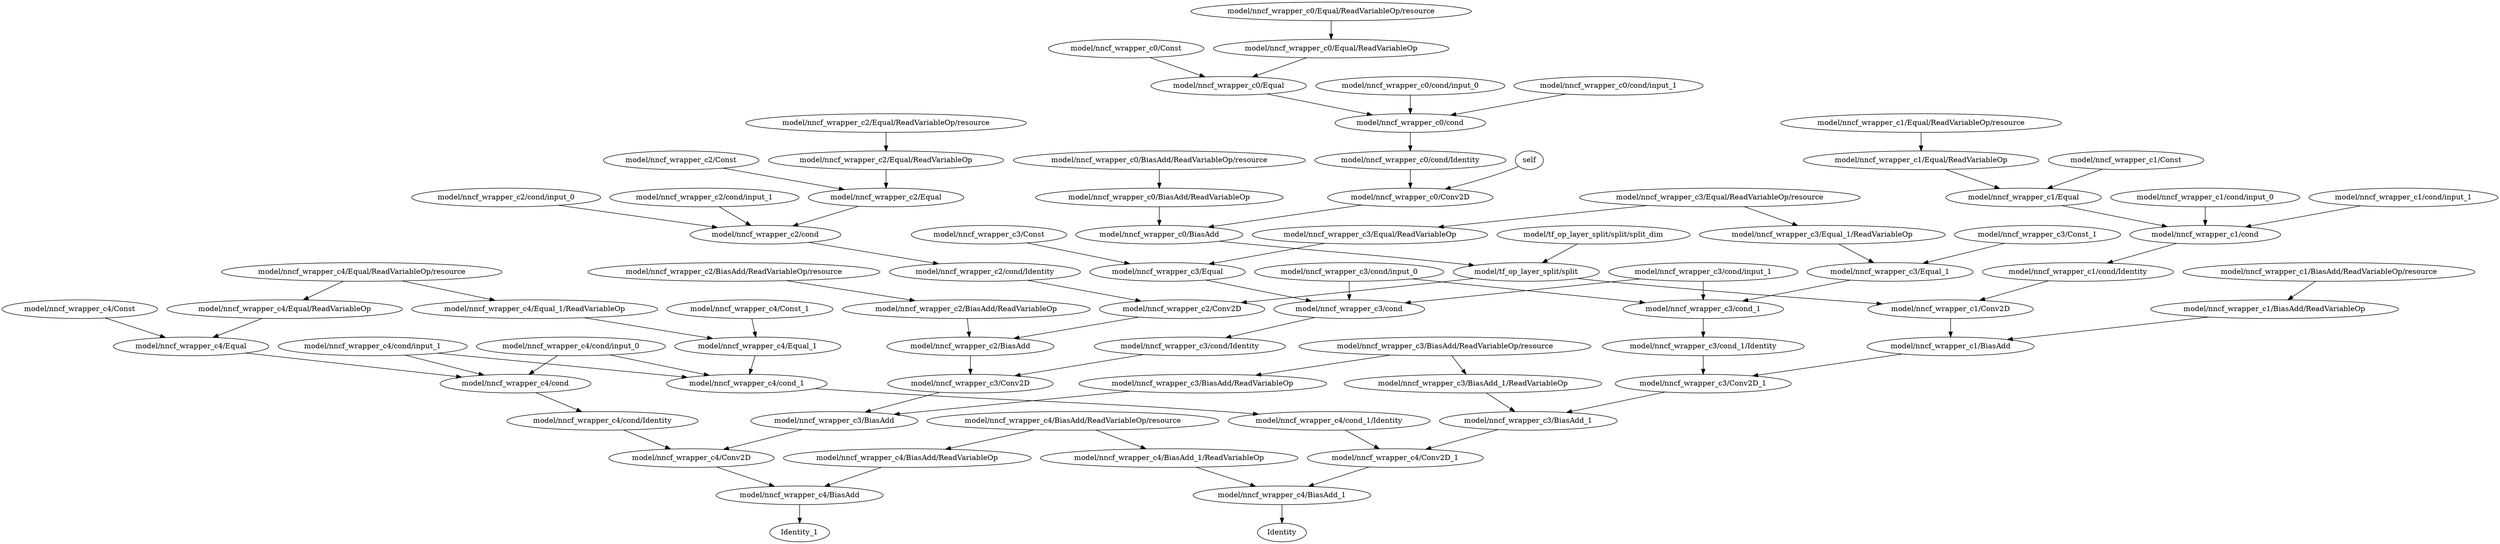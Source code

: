 strict digraph  {
self [op=Placeholder];
"model/nncf_wrapper_c0/Const" [op=Const];
"model/nncf_wrapper_c0/Equal/ReadVariableOp/resource" [op=Placeholder];
"model/nncf_wrapper_c0/Equal/ReadVariableOp" [op=ReadVariableOp];
"model/nncf_wrapper_c0/Equal" [op=Equal];
"model/nncf_wrapper_c0/cond/input_0" [op=Placeholder];
"model/nncf_wrapper_c0/cond/input_1" [op=Placeholder];
"model/nncf_wrapper_c0/cond" [op=If];
"model/nncf_wrapper_c0/cond/Identity" [op=Identity];
"model/nncf_wrapper_c0/Conv2D" [op=Conv2D];
"model/nncf_wrapper_c0/BiasAdd/ReadVariableOp/resource" [op=Placeholder];
"model/nncf_wrapper_c0/BiasAdd/ReadVariableOp" [op=ReadVariableOp];
"model/nncf_wrapper_c0/BiasAdd" [op=BiasAdd];
"model/tf_op_layer_split/split/split_dim" [op=Const];
"model/tf_op_layer_split/split" [op=Split];
"model/nncf_wrapper_c2/Const" [op=Const];
"model/nncf_wrapper_c2/Equal/ReadVariableOp/resource" [op=Placeholder];
"model/nncf_wrapper_c2/Equal/ReadVariableOp" [op=ReadVariableOp];
"model/nncf_wrapper_c2/Equal" [op=Equal];
"model/nncf_wrapper_c2/cond/input_0" [op=Placeholder];
"model/nncf_wrapper_c2/cond/input_1" [op=Placeholder];
"model/nncf_wrapper_c2/cond" [op=If];
"model/nncf_wrapper_c2/cond/Identity" [op=Identity];
"model/nncf_wrapper_c2/Conv2D" [op=Conv2D];
"model/nncf_wrapper_c2/BiasAdd/ReadVariableOp/resource" [op=Placeholder];
"model/nncf_wrapper_c2/BiasAdd/ReadVariableOp" [op=ReadVariableOp];
"model/nncf_wrapper_c2/BiasAdd" [op=BiasAdd];
"model/nncf_wrapper_c1/Const" [op=Const];
"model/nncf_wrapper_c1/Equal/ReadVariableOp/resource" [op=Placeholder];
"model/nncf_wrapper_c1/Equal/ReadVariableOp" [op=ReadVariableOp];
"model/nncf_wrapper_c1/Equal" [op=Equal];
"model/nncf_wrapper_c1/cond/input_0" [op=Placeholder];
"model/nncf_wrapper_c1/cond/input_1" [op=Placeholder];
"model/nncf_wrapper_c1/cond" [op=If];
"model/nncf_wrapper_c1/cond/Identity" [op=Identity];
"model/nncf_wrapper_c1/Conv2D" [op=Conv2D];
"model/nncf_wrapper_c1/BiasAdd/ReadVariableOp/resource" [op=Placeholder];
"model/nncf_wrapper_c1/BiasAdd/ReadVariableOp" [op=ReadVariableOp];
"model/nncf_wrapper_c1/BiasAdd" [op=BiasAdd];
"model/nncf_wrapper_c3/Const" [op=Const];
"model/nncf_wrapper_c3/Equal/ReadVariableOp/resource" [op=Placeholder];
"model/nncf_wrapper_c3/Equal/ReadVariableOp" [op=ReadVariableOp];
"model/nncf_wrapper_c3/Equal" [op=Equal];
"model/nncf_wrapper_c3/cond/input_0" [op=Placeholder];
"model/nncf_wrapper_c3/cond/input_1" [op=Placeholder];
"model/nncf_wrapper_c3/cond" [op=If];
"model/nncf_wrapper_c3/cond/Identity" [op=Identity];
"model/nncf_wrapper_c3/Conv2D" [op=Conv2D];
"model/nncf_wrapper_c3/BiasAdd/ReadVariableOp/resource" [op=Placeholder];
"model/nncf_wrapper_c3/BiasAdd/ReadVariableOp" [op=ReadVariableOp];
"model/nncf_wrapper_c3/BiasAdd" [op=BiasAdd];
"model/nncf_wrapper_c3/Const_1" [op=Const];
"model/nncf_wrapper_c3/Equal_1/ReadVariableOp" [op=ReadVariableOp];
"model/nncf_wrapper_c3/Equal_1" [op=Equal];
"model/nncf_wrapper_c3/cond_1" [op=If];
"model/nncf_wrapper_c3/cond_1/Identity" [op=Identity];
"model/nncf_wrapper_c3/Conv2D_1" [op=Conv2D];
"model/nncf_wrapper_c3/BiasAdd_1/ReadVariableOp" [op=ReadVariableOp];
"model/nncf_wrapper_c3/BiasAdd_1" [op=BiasAdd];
"model/nncf_wrapper_c4/Const" [op=Const];
"model/nncf_wrapper_c4/Equal/ReadVariableOp/resource" [op=Placeholder];
"model/nncf_wrapper_c4/Equal/ReadVariableOp" [op=ReadVariableOp];
"model/nncf_wrapper_c4/Equal" [op=Equal];
"model/nncf_wrapper_c4/cond/input_0" [op=Placeholder];
"model/nncf_wrapper_c4/cond/input_1" [op=Placeholder];
"model/nncf_wrapper_c4/cond" [op=If];
"model/nncf_wrapper_c4/cond/Identity" [op=Identity];
"model/nncf_wrapper_c4/Conv2D" [op=Conv2D];
"model/nncf_wrapper_c4/BiasAdd/ReadVariableOp/resource" [op=Placeholder];
"model/nncf_wrapper_c4/BiasAdd/ReadVariableOp" [op=ReadVariableOp];
"model/nncf_wrapper_c4/BiasAdd" [op=BiasAdd];
"model/nncf_wrapper_c4/Const_1" [op=Const];
"model/nncf_wrapper_c4/Equal_1/ReadVariableOp" [op=ReadVariableOp];
"model/nncf_wrapper_c4/Equal_1" [op=Equal];
"model/nncf_wrapper_c4/cond_1" [op=If];
"model/nncf_wrapper_c4/cond_1/Identity" [op=Identity];
"model/nncf_wrapper_c4/Conv2D_1" [op=Conv2D];
"model/nncf_wrapper_c4/BiasAdd_1/ReadVariableOp" [op=ReadVariableOp];
"model/nncf_wrapper_c4/BiasAdd_1" [op=BiasAdd];
Identity [op=Identity];
Identity_1 [op=Identity];
self -> "model/nncf_wrapper_c0/Conv2D";
"model/nncf_wrapper_c0/Const" -> "model/nncf_wrapper_c0/Equal";
"model/nncf_wrapper_c0/Equal/ReadVariableOp/resource" -> "model/nncf_wrapper_c0/Equal/ReadVariableOp";
"model/nncf_wrapper_c0/Equal/ReadVariableOp" -> "model/nncf_wrapper_c0/Equal";
"model/nncf_wrapper_c0/Equal" -> "model/nncf_wrapper_c0/cond";
"model/nncf_wrapper_c0/cond/input_0" -> "model/nncf_wrapper_c0/cond";
"model/nncf_wrapper_c0/cond/input_1" -> "model/nncf_wrapper_c0/cond";
"model/nncf_wrapper_c0/cond" -> "model/nncf_wrapper_c0/cond/Identity";
"model/nncf_wrapper_c0/cond/Identity" -> "model/nncf_wrapper_c0/Conv2D";
"model/nncf_wrapper_c0/Conv2D" -> "model/nncf_wrapper_c0/BiasAdd";
"model/nncf_wrapper_c0/BiasAdd/ReadVariableOp/resource" -> "model/nncf_wrapper_c0/BiasAdd/ReadVariableOp";
"model/nncf_wrapper_c0/BiasAdd/ReadVariableOp" -> "model/nncf_wrapper_c0/BiasAdd";
"model/nncf_wrapper_c0/BiasAdd" -> "model/tf_op_layer_split/split";
"model/tf_op_layer_split/split/split_dim" -> "model/tf_op_layer_split/split";
"model/tf_op_layer_split/split" -> "model/nncf_wrapper_c2/Conv2D";
"model/tf_op_layer_split/split" -> "model/nncf_wrapper_c1/Conv2D";
"model/nncf_wrapper_c2/Const" -> "model/nncf_wrapper_c2/Equal";
"model/nncf_wrapper_c2/Equal/ReadVariableOp/resource" -> "model/nncf_wrapper_c2/Equal/ReadVariableOp";
"model/nncf_wrapper_c2/Equal/ReadVariableOp" -> "model/nncf_wrapper_c2/Equal";
"model/nncf_wrapper_c2/Equal" -> "model/nncf_wrapper_c2/cond";
"model/nncf_wrapper_c2/cond/input_0" -> "model/nncf_wrapper_c2/cond";
"model/nncf_wrapper_c2/cond/input_1" -> "model/nncf_wrapper_c2/cond";
"model/nncf_wrapper_c2/cond" -> "model/nncf_wrapper_c2/cond/Identity";
"model/nncf_wrapper_c2/cond/Identity" -> "model/nncf_wrapper_c2/Conv2D";
"model/nncf_wrapper_c2/Conv2D" -> "model/nncf_wrapper_c2/BiasAdd";
"model/nncf_wrapper_c2/BiasAdd/ReadVariableOp/resource" -> "model/nncf_wrapper_c2/BiasAdd/ReadVariableOp";
"model/nncf_wrapper_c2/BiasAdd/ReadVariableOp" -> "model/nncf_wrapper_c2/BiasAdd";
"model/nncf_wrapper_c2/BiasAdd" -> "model/nncf_wrapper_c3/Conv2D";
"model/nncf_wrapper_c1/Const" -> "model/nncf_wrapper_c1/Equal";
"model/nncf_wrapper_c1/Equal/ReadVariableOp/resource" -> "model/nncf_wrapper_c1/Equal/ReadVariableOp";
"model/nncf_wrapper_c1/Equal/ReadVariableOp" -> "model/nncf_wrapper_c1/Equal";
"model/nncf_wrapper_c1/Equal" -> "model/nncf_wrapper_c1/cond";
"model/nncf_wrapper_c1/cond/input_0" -> "model/nncf_wrapper_c1/cond";
"model/nncf_wrapper_c1/cond/input_1" -> "model/nncf_wrapper_c1/cond";
"model/nncf_wrapper_c1/cond" -> "model/nncf_wrapper_c1/cond/Identity";
"model/nncf_wrapper_c1/cond/Identity" -> "model/nncf_wrapper_c1/Conv2D";
"model/nncf_wrapper_c1/Conv2D" -> "model/nncf_wrapper_c1/BiasAdd";
"model/nncf_wrapper_c1/BiasAdd/ReadVariableOp/resource" -> "model/nncf_wrapper_c1/BiasAdd/ReadVariableOp";
"model/nncf_wrapper_c1/BiasAdd/ReadVariableOp" -> "model/nncf_wrapper_c1/BiasAdd";
"model/nncf_wrapper_c1/BiasAdd" -> "model/nncf_wrapper_c3/Conv2D_1";
"model/nncf_wrapper_c3/Const" -> "model/nncf_wrapper_c3/Equal";
"model/nncf_wrapper_c3/Equal/ReadVariableOp/resource" -> "model/nncf_wrapper_c3/Equal/ReadVariableOp";
"model/nncf_wrapper_c3/Equal/ReadVariableOp/resource" -> "model/nncf_wrapper_c3/Equal_1/ReadVariableOp";
"model/nncf_wrapper_c3/Equal/ReadVariableOp" -> "model/nncf_wrapper_c3/Equal";
"model/nncf_wrapper_c3/Equal" -> "model/nncf_wrapper_c3/cond";
"model/nncf_wrapper_c3/cond/input_0" -> "model/nncf_wrapper_c3/cond";
"model/nncf_wrapper_c3/cond/input_0" -> "model/nncf_wrapper_c3/cond_1";
"model/nncf_wrapper_c3/cond/input_1" -> "model/nncf_wrapper_c3/cond";
"model/nncf_wrapper_c3/cond/input_1" -> "model/nncf_wrapper_c3/cond_1";
"model/nncf_wrapper_c3/cond" -> "model/nncf_wrapper_c3/cond/Identity";
"model/nncf_wrapper_c3/cond/Identity" -> "model/nncf_wrapper_c3/Conv2D";
"model/nncf_wrapper_c3/Conv2D" -> "model/nncf_wrapper_c3/BiasAdd";
"model/nncf_wrapper_c3/BiasAdd/ReadVariableOp/resource" -> "model/nncf_wrapper_c3/BiasAdd/ReadVariableOp";
"model/nncf_wrapper_c3/BiasAdd/ReadVariableOp/resource" -> "model/nncf_wrapper_c3/BiasAdd_1/ReadVariableOp";
"model/nncf_wrapper_c3/BiasAdd/ReadVariableOp" -> "model/nncf_wrapper_c3/BiasAdd";
"model/nncf_wrapper_c3/BiasAdd" -> "model/nncf_wrapper_c4/Conv2D";
"model/nncf_wrapper_c3/Const_1" -> "model/nncf_wrapper_c3/Equal_1";
"model/nncf_wrapper_c3/Equal_1/ReadVariableOp" -> "model/nncf_wrapper_c3/Equal_1";
"model/nncf_wrapper_c3/Equal_1" -> "model/nncf_wrapper_c3/cond_1";
"model/nncf_wrapper_c3/cond_1" -> "model/nncf_wrapper_c3/cond_1/Identity";
"model/nncf_wrapper_c3/cond_1/Identity" -> "model/nncf_wrapper_c3/Conv2D_1";
"model/nncf_wrapper_c3/Conv2D_1" -> "model/nncf_wrapper_c3/BiasAdd_1";
"model/nncf_wrapper_c3/BiasAdd_1/ReadVariableOp" -> "model/nncf_wrapper_c3/BiasAdd_1";
"model/nncf_wrapper_c3/BiasAdd_1" -> "model/nncf_wrapper_c4/Conv2D_1";
"model/nncf_wrapper_c4/Const" -> "model/nncf_wrapper_c4/Equal";
"model/nncf_wrapper_c4/Equal/ReadVariableOp/resource" -> "model/nncf_wrapper_c4/Equal/ReadVariableOp";
"model/nncf_wrapper_c4/Equal/ReadVariableOp/resource" -> "model/nncf_wrapper_c4/Equal_1/ReadVariableOp";
"model/nncf_wrapper_c4/Equal/ReadVariableOp" -> "model/nncf_wrapper_c4/Equal";
"model/nncf_wrapper_c4/Equal" -> "model/nncf_wrapper_c4/cond";
"model/nncf_wrapper_c4/cond/input_0" -> "model/nncf_wrapper_c4/cond";
"model/nncf_wrapper_c4/cond/input_0" -> "model/nncf_wrapper_c4/cond_1";
"model/nncf_wrapper_c4/cond/input_1" -> "model/nncf_wrapper_c4/cond";
"model/nncf_wrapper_c4/cond/input_1" -> "model/nncf_wrapper_c4/cond_1";
"model/nncf_wrapper_c4/cond" -> "model/nncf_wrapper_c4/cond/Identity";
"model/nncf_wrapper_c4/cond/Identity" -> "model/nncf_wrapper_c4/Conv2D";
"model/nncf_wrapper_c4/Conv2D" -> "model/nncf_wrapper_c4/BiasAdd";
"model/nncf_wrapper_c4/BiasAdd/ReadVariableOp/resource" -> "model/nncf_wrapper_c4/BiasAdd/ReadVariableOp";
"model/nncf_wrapper_c4/BiasAdd/ReadVariableOp/resource" -> "model/nncf_wrapper_c4/BiasAdd_1/ReadVariableOp";
"model/nncf_wrapper_c4/BiasAdd/ReadVariableOp" -> "model/nncf_wrapper_c4/BiasAdd";
"model/nncf_wrapper_c4/BiasAdd" -> Identity_1;
"model/nncf_wrapper_c4/Const_1" -> "model/nncf_wrapper_c4/Equal_1";
"model/nncf_wrapper_c4/Equal_1/ReadVariableOp" -> "model/nncf_wrapper_c4/Equal_1";
"model/nncf_wrapper_c4/Equal_1" -> "model/nncf_wrapper_c4/cond_1";
"model/nncf_wrapper_c4/cond_1" -> "model/nncf_wrapper_c4/cond_1/Identity";
"model/nncf_wrapper_c4/cond_1/Identity" -> "model/nncf_wrapper_c4/Conv2D_1";
"model/nncf_wrapper_c4/Conv2D_1" -> "model/nncf_wrapper_c4/BiasAdd_1";
"model/nncf_wrapper_c4/BiasAdd_1/ReadVariableOp" -> "model/nncf_wrapper_c4/BiasAdd_1";
"model/nncf_wrapper_c4/BiasAdd_1" -> Identity;
}
